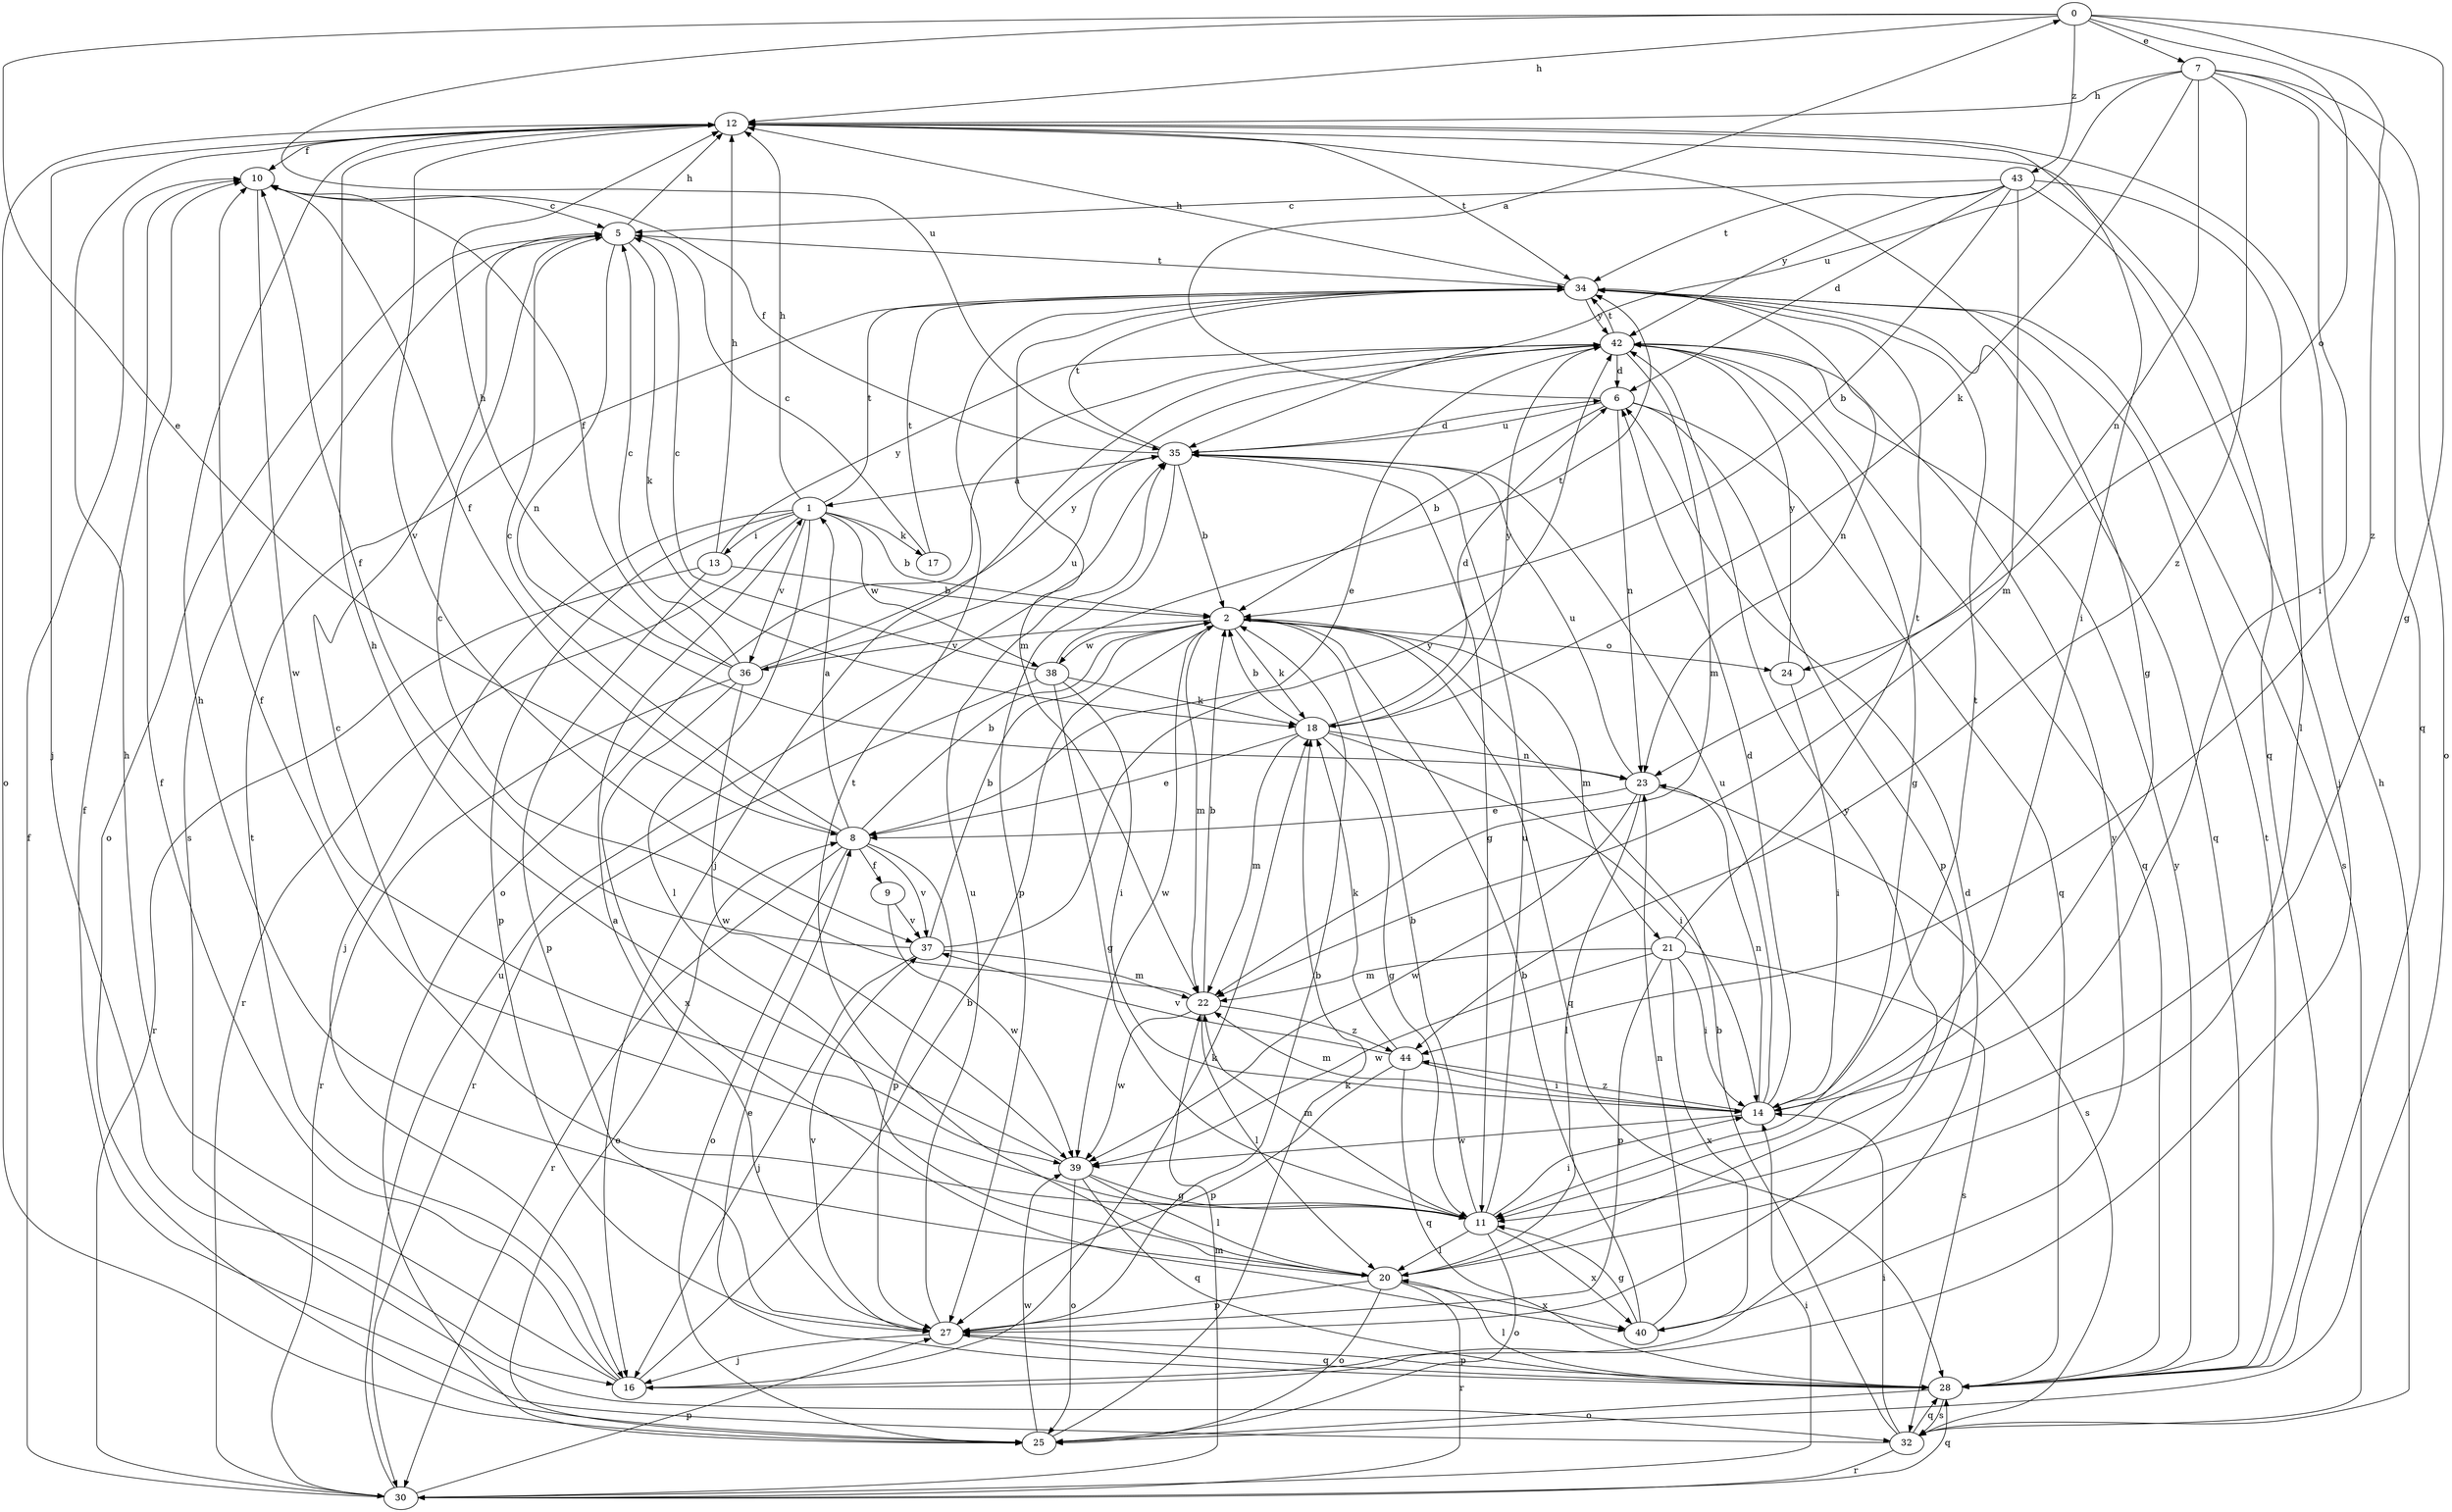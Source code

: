 strict digraph  {
0;
1;
2;
5;
6;
7;
8;
9;
10;
11;
12;
13;
14;
16;
17;
18;
20;
21;
22;
23;
24;
25;
27;
28;
30;
32;
34;
35;
36;
37;
38;
39;
40;
42;
43;
44;
0 -> 7  [label=e];
0 -> 8  [label=e];
0 -> 11  [label=g];
0 -> 12  [label=h];
0 -> 24  [label=o];
0 -> 35  [label=u];
0 -> 43  [label=z];
0 -> 44  [label=z];
1 -> 2  [label=b];
1 -> 12  [label=h];
1 -> 13  [label=i];
1 -> 16  [label=j];
1 -> 17  [label=k];
1 -> 20  [label=l];
1 -> 27  [label=p];
1 -> 30  [label=r];
1 -> 34  [label=t];
1 -> 36  [label=v];
1 -> 38  [label=w];
2 -> 18  [label=k];
2 -> 21  [label=m];
2 -> 22  [label=m];
2 -> 24  [label=o];
2 -> 28  [label=q];
2 -> 36  [label=v];
2 -> 38  [label=w];
2 -> 39  [label=w];
5 -> 12  [label=h];
5 -> 18  [label=k];
5 -> 23  [label=n];
5 -> 25  [label=o];
5 -> 32  [label=s];
5 -> 34  [label=t];
6 -> 0  [label=a];
6 -> 2  [label=b];
6 -> 23  [label=n];
6 -> 27  [label=p];
6 -> 28  [label=q];
6 -> 35  [label=u];
7 -> 12  [label=h];
7 -> 14  [label=i];
7 -> 18  [label=k];
7 -> 23  [label=n];
7 -> 25  [label=o];
7 -> 28  [label=q];
7 -> 35  [label=u];
7 -> 44  [label=z];
8 -> 1  [label=a];
8 -> 2  [label=b];
8 -> 5  [label=c];
8 -> 9  [label=f];
8 -> 10  [label=f];
8 -> 25  [label=o];
8 -> 27  [label=p];
8 -> 30  [label=r];
8 -> 37  [label=v];
9 -> 37  [label=v];
9 -> 39  [label=w];
10 -> 5  [label=c];
10 -> 39  [label=w];
11 -> 2  [label=b];
11 -> 5  [label=c];
11 -> 10  [label=f];
11 -> 14  [label=i];
11 -> 20  [label=l];
11 -> 22  [label=m];
11 -> 25  [label=o];
11 -> 35  [label=u];
11 -> 40  [label=x];
12 -> 10  [label=f];
12 -> 11  [label=g];
12 -> 14  [label=i];
12 -> 16  [label=j];
12 -> 25  [label=o];
12 -> 28  [label=q];
12 -> 34  [label=t];
12 -> 37  [label=v];
13 -> 2  [label=b];
13 -> 12  [label=h];
13 -> 27  [label=p];
13 -> 30  [label=r];
13 -> 42  [label=y];
14 -> 6  [label=d];
14 -> 22  [label=m];
14 -> 23  [label=n];
14 -> 34  [label=t];
14 -> 35  [label=u];
14 -> 39  [label=w];
14 -> 44  [label=z];
16 -> 2  [label=b];
16 -> 6  [label=d];
16 -> 10  [label=f];
16 -> 12  [label=h];
16 -> 18  [label=k];
16 -> 34  [label=t];
17 -> 5  [label=c];
17 -> 34  [label=t];
18 -> 2  [label=b];
18 -> 6  [label=d];
18 -> 8  [label=e];
18 -> 11  [label=g];
18 -> 14  [label=i];
18 -> 22  [label=m];
18 -> 23  [label=n];
18 -> 42  [label=y];
20 -> 12  [label=h];
20 -> 25  [label=o];
20 -> 27  [label=p];
20 -> 30  [label=r];
20 -> 34  [label=t];
20 -> 40  [label=x];
20 -> 42  [label=y];
21 -> 14  [label=i];
21 -> 22  [label=m];
21 -> 27  [label=p];
21 -> 32  [label=s];
21 -> 34  [label=t];
21 -> 39  [label=w];
21 -> 40  [label=x];
22 -> 2  [label=b];
22 -> 5  [label=c];
22 -> 20  [label=l];
22 -> 39  [label=w];
22 -> 44  [label=z];
23 -> 8  [label=e];
23 -> 20  [label=l];
23 -> 32  [label=s];
23 -> 35  [label=u];
23 -> 39  [label=w];
24 -> 14  [label=i];
24 -> 42  [label=y];
25 -> 8  [label=e];
25 -> 18  [label=k];
25 -> 39  [label=w];
27 -> 1  [label=a];
27 -> 2  [label=b];
27 -> 16  [label=j];
27 -> 28  [label=q];
27 -> 35  [label=u];
27 -> 37  [label=v];
28 -> 8  [label=e];
28 -> 20  [label=l];
28 -> 25  [label=o];
28 -> 27  [label=p];
28 -> 32  [label=s];
28 -> 34  [label=t];
28 -> 42  [label=y];
30 -> 10  [label=f];
30 -> 14  [label=i];
30 -> 22  [label=m];
30 -> 27  [label=p];
30 -> 28  [label=q];
30 -> 35  [label=u];
32 -> 2  [label=b];
32 -> 10  [label=f];
32 -> 12  [label=h];
32 -> 14  [label=i];
32 -> 28  [label=q];
32 -> 30  [label=r];
34 -> 12  [label=h];
34 -> 22  [label=m];
34 -> 23  [label=n];
34 -> 28  [label=q];
34 -> 32  [label=s];
34 -> 42  [label=y];
35 -> 1  [label=a];
35 -> 2  [label=b];
35 -> 6  [label=d];
35 -> 10  [label=f];
35 -> 11  [label=g];
35 -> 27  [label=p];
35 -> 34  [label=t];
36 -> 5  [label=c];
36 -> 10  [label=f];
36 -> 12  [label=h];
36 -> 30  [label=r];
36 -> 35  [label=u];
36 -> 39  [label=w];
36 -> 40  [label=x];
36 -> 42  [label=y];
37 -> 2  [label=b];
37 -> 10  [label=f];
37 -> 16  [label=j];
37 -> 22  [label=m];
37 -> 42  [label=y];
38 -> 5  [label=c];
38 -> 11  [label=g];
38 -> 14  [label=i];
38 -> 18  [label=k];
38 -> 30  [label=r];
38 -> 34  [label=t];
39 -> 11  [label=g];
39 -> 12  [label=h];
39 -> 20  [label=l];
39 -> 25  [label=o];
39 -> 28  [label=q];
40 -> 2  [label=b];
40 -> 11  [label=g];
40 -> 23  [label=n];
40 -> 42  [label=y];
42 -> 6  [label=d];
42 -> 8  [label=e];
42 -> 11  [label=g];
42 -> 16  [label=j];
42 -> 22  [label=m];
42 -> 25  [label=o];
42 -> 28  [label=q];
42 -> 34  [label=t];
43 -> 2  [label=b];
43 -> 5  [label=c];
43 -> 6  [label=d];
43 -> 16  [label=j];
43 -> 20  [label=l];
43 -> 22  [label=m];
43 -> 34  [label=t];
43 -> 42  [label=y];
44 -> 14  [label=i];
44 -> 18  [label=k];
44 -> 27  [label=p];
44 -> 28  [label=q];
44 -> 37  [label=v];
}
